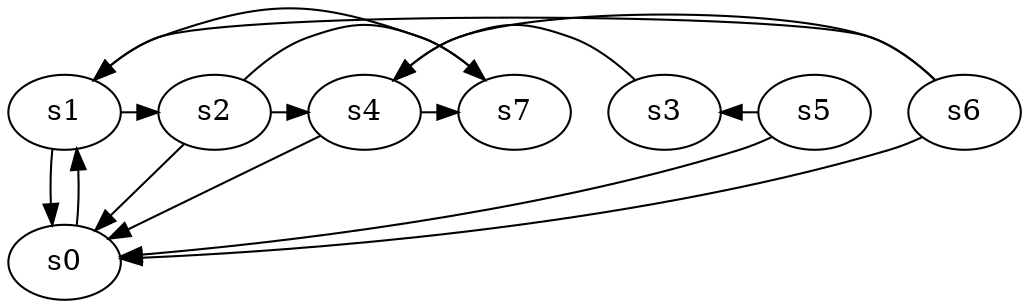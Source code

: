 digraph game_0649_complex_8 {
    s0 [name="s0", player=0, target=1];
    s1 [name="s1", player=0];
    s2 [name="s2", player=1];
    s3 [name="s3", player=1, target=1];
    s4 [name="s4", player=0];
    s5 [name="s5", player=1, target=1];
    s6 [name="s6", player=0, target=1];
    s7 [name="s7", player=0, target=1];

    s0 -> s1 [constraint="!(time % 4 == 2)"];
    s1 -> s0;
    s1 -> s2 [constraint="!(time % 3 == 2)"];
    s2 -> s0 [constraint="!(time % 4 == 0)"];
    s2 -> s4 [constraint="!(time % 4 == 2)"];
    s2 -> s7 [constraint="time % 7 == 5"];
    s3 -> s4 [constraint="time % 7 == 2"];
    s4 -> s0 [constraint="time % 2 == 1 || time % 2 == 0"];
    s4 -> s7 [constraint="!(time % 3 == 1)"];
    s5 -> s0 [constraint="time % 4 == 1 && time % 3 == 2"];
    s5 -> s3 [constraint="time % 3 == 0"];
    s6 -> s0 [constraint="time % 2 == 1 && time % 3 == 2"];
    s6 -> s1 [constraint="time % 2 == 1 && time % 5 == 4"];
    s6 -> s4 [constraint="time % 5 == 1 || time % 4 == 2"];
    s7 -> s1 [constraint="time % 6 == 2"];
}
